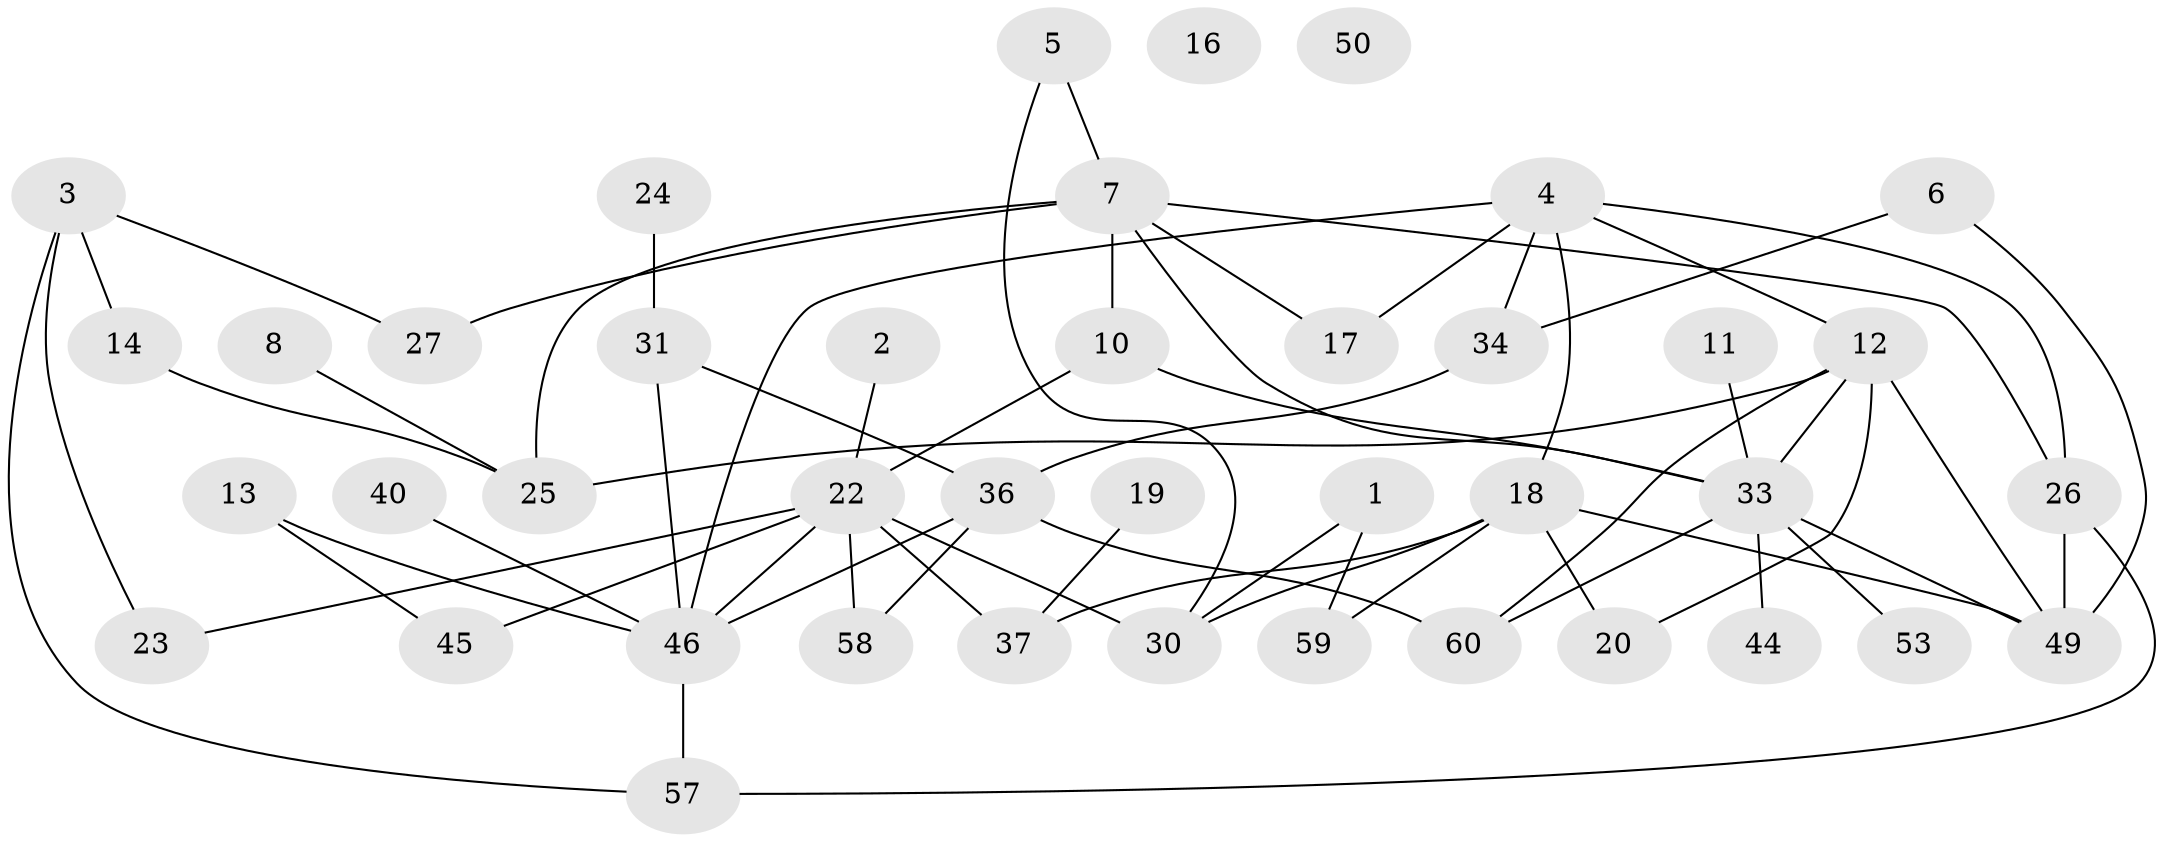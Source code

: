 // Generated by graph-tools (version 1.1) at 2025/23/03/03/25 07:23:24]
// undirected, 41 vertices, 62 edges
graph export_dot {
graph [start="1"]
  node [color=gray90,style=filled];
  1 [super="+39"];
  2;
  3 [super="+15"];
  4 [super="+28"];
  5;
  6 [super="+32"];
  7 [super="+9"];
  8;
  10;
  11;
  12 [super="+52"];
  13 [super="+29"];
  14 [super="+21"];
  16;
  17 [super="+42"];
  18 [super="+51"];
  19;
  20;
  22 [super="+35"];
  23;
  24;
  25 [super="+55"];
  26;
  27;
  30 [super="+47"];
  31 [super="+43"];
  33 [super="+54"];
  34 [super="+56"];
  36 [super="+38"];
  37 [super="+41"];
  40;
  44;
  45;
  46 [super="+48"];
  49 [super="+61"];
  50;
  53;
  57;
  58;
  59;
  60;
  1 -- 59;
  1 -- 30 [weight=2];
  2 -- 22;
  3 -- 27;
  3 -- 57;
  3 -- 14;
  3 -- 23;
  4 -- 17;
  4 -- 18;
  4 -- 34;
  4 -- 26;
  4 -- 12;
  4 -- 46;
  5 -- 7;
  5 -- 30;
  6 -- 49;
  6 -- 34;
  7 -- 10;
  7 -- 27;
  7 -- 25;
  7 -- 26;
  7 -- 33;
  7 -- 17;
  8 -- 25;
  10 -- 33;
  10 -- 22;
  11 -- 33;
  12 -- 25 [weight=2];
  12 -- 60;
  12 -- 33;
  12 -- 20;
  12 -- 49;
  13 -- 45;
  13 -- 46;
  14 -- 25;
  18 -- 30;
  18 -- 49;
  18 -- 59;
  18 -- 20;
  18 -- 37;
  19 -- 37;
  22 -- 23;
  22 -- 30 [weight=2];
  22 -- 45;
  22 -- 46;
  22 -- 58;
  22 -- 37;
  24 -- 31;
  26 -- 57;
  26 -- 49;
  31 -- 36;
  31 -- 46;
  33 -- 44;
  33 -- 49;
  33 -- 53;
  33 -- 60;
  34 -- 36;
  36 -- 58;
  36 -- 60;
  36 -- 46;
  40 -- 46;
  46 -- 57;
}

